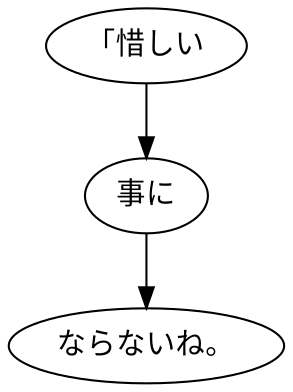 digraph graph8086 {
	node0 [label="「惜しい"];
	node1 [label="事に"];
	node2 [label="ならないね。"];
	node0 -> node1;
	node1 -> node2;
}
